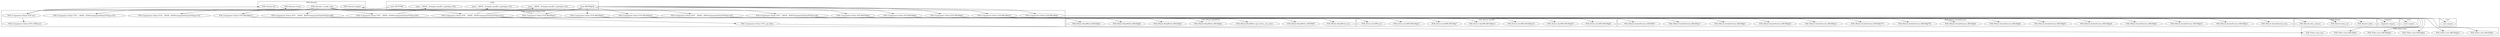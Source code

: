 digraph {
graph [overlap=false]
subgraph cluster_strict {
	label="strict";
	"strict::import";
}
subgraph cluster_POE_Kernel {
	label="POE::Kernel";
	"POE::Kernel::alias_remove";
	"POE::Kernel::yield";
	"POE::Kernel::alias_set";
}
subgraph cluster_Exporter {
	label="Exporter";
	"Exporter::import";
}
subgraph cluster_POE_Wheel_ReadWrite {
	label="POE::Wheel::ReadWrite";
	"POE::Wheel::ReadWrite::new";
	"POE::Wheel::ReadWrite::DESTROY";
	"POE::Wheel::ReadWrite::BEGIN@3";
	"POE::Wheel::ReadWrite::get_driver_out_octets";
	"POE::Wheel::ReadWrite::BEGIN@9";
	"POE::Wheel::ReadWrite::BEGIN@8";
	"POE::Wheel::ReadWrite::BEGIN@5";
}
subgraph cluster_POE_Session {
	label="POE::Session";
	"POE::Session::import";
	"POE::Session::create";
	"POE::Session::_invoke_state";
	"POE::Session::ID";
}
subgraph cluster_POE_Driver_SysRW {
	label="POE::Driver::SysRW";
	"POE::Driver::SysRW::BEGIN@9";
	"POE::Driver::SysRW::BEGIN@59";
	"POE::Driver::SysRW::BEGIN@121";
	"POE::Driver::SysRW::BEGIN@13";
	"POE::Driver::SysRW::BEGIN@7";
	"POE::Driver::SysRW::BEGIN@12";
	"POE::Driver::SysRW::new";
}
subgraph cluster_vars {
	label="vars";
	"vars::import";
}
subgraph cluster_POE_Filter_Line {
	label="POE::Filter::Line";
	"POE::Filter::Line::BEGIN@6";
	"POE::Filter::Line::new";
	"POE::Filter::Line::BEGIN@26";
	"POE::Filter::Line::BEGIN@3";
	"POE::Filter::Line::BEGIN@10";
	"POE::Filter::Line::BEGIN@4";
}
subgraph cluster_POE_Component_Client_TCP {
	label="POE::Component::Client::TCP";
	"POE::Component::Client::TCP::__ANON__[POE/Component/Client/TCP.pm:227]";
	"POE::Component::Client::TCP::BEGIN@16";
	"POE::Component::Client::TCP::BEGIN@13";
	"POE::Component::Client::TCP::__ANON__[POE/Component/Client/TCP.pm:149]";
	"POE::Component::Client::TCP::BEGIN@9";
	"POE::Component::Client::TCP::BEGIN@3";
	"POE::Component::Client::TCP::__ANON__[POE/Component/Client/TCP.pm:272]";
	"POE::Component::Client::TCP::BEGIN@8";
	"POE::Component::Client::TCP::BEGIN@14";
	"POE::Component::Client::TCP::new";
	"POE::Component::Client::TCP::__ANON__[POE/Component/Client/TCP.pm:152]";
	"POE::Component::Client::TCP::_get_filter";
	"POE::Component::Client::TCP::BEGIN@5";
	"POE::Component::Client::TCP::BEGIN@12";
	"POE::Component::Client::TCP::BEGIN@15";
	"POE::Component::Client::TCP::CORE:sort";
	"POE::Component::Client::TCP::__ANON__[POE/Component/Client/TCP.pm:298]";
	"POE::Component::Client::TCP::__ANON__[POE/Component/Client/TCP.pm:181]";
	"POE::Component::Client::TCP::__ANON__[POE/Component/Client/TCP.pm:263]";
}
subgraph cluster_POE_Wheel_SocketFactory {
	label="POE::Wheel::SocketFactory";
	"POE::Wheel::SocketFactory::BEGIN@8";
	"POE::Wheel::SocketFactory::BEGIN@9";
	"POE::Wheel::SocketFactory::BEGIN@702";
	"POE::Wheel::SocketFactory::BEGIN@775";
	"POE::Wheel::SocketFactory::BEGIN@12";
	"POE::Wheel::SocketFactory::BEGIN@26";
	"POE::Wheel::SocketFactory::BEGIN@3";
	"POE::Wheel::SocketFactory::BEGIN@17";
	"POE::Wheel::SocketFactory::DESTROY";
	"POE::Wheel::SocketFactory::BEGIN@11";
	"POE::Wheel::SocketFactory::new";
	"POE::Wheel::SocketFactory::BEGIN@5";
	"POE::Wheel::SocketFactory::BEGIN@24";
	"POE::Wheel::SocketFactory::BEGIN@53";
	"POE::Wheel::SocketFactory::BEGIN@25";
}
subgraph cluster_main {
	label="main";
	"main::RUNTIME";
	"main::BEGIN@20";
	"main::__ANON__[t/simple_parallel_superbig.t:138]";
	"main::__ANON__[t/simple_parallel_superbig.t:110]";
	"main::__ANON__[t/simple_parallel_superbig.t:123]";
}
"POE::Session::_invoke_state" -> "POE::Component::Client::TCP::__ANON__[POE/Component/Client/TCP.pm:149]";
"POE::Component::Client::TCP::__ANON__[POE/Component/Client/TCP.pm:227]" -> "POE::Driver::SysRW::new";
"POE::Component::Client::TCP::BEGIN@13" -> "POE::Driver::SysRW::BEGIN@12";
"main::BEGIN@20" -> "POE::Component::Client::TCP::BEGIN@15";
"main::RUNTIME" -> "POE::Component::Client::TCP::new";
"POE::Session::_invoke_state" -> "POE::Component::Client::TCP::__ANON__[POE/Component/Client/TCP.pm:263]";
"POE::Component::Client::TCP::BEGIN@3" -> "strict::import";
"POE::Component::Client::TCP::BEGIN@16" -> "POE::Wheel::SocketFactory::BEGIN@9";
"POE::Component::Client::TCP::BEGIN@13" -> "POE::Driver::SysRW::BEGIN@7";
"POE::Component::Client::TCP::BEGIN@16" -> "POE::Wheel::SocketFactory::BEGIN@24";
"POE::Component::Client::TCP::BEGIN@14" -> "POE::Filter::Line::BEGIN@4";
"POE::Component::Client::TCP::__ANON__[POE/Component/Client/TCP.pm:227]" -> "POE::Component::Client::TCP::_get_filter";
"POE::Component::Client::TCP::new" -> "POE::Session::ID";
"POE::Component::Client::TCP::BEGIN@16" -> "POE::Wheel::SocketFactory::BEGIN@5";
"POE::Component::Client::TCP::BEGIN@16" -> "POE::Wheel::SocketFactory::BEGIN@11";
"POE::Component::Client::TCP::__ANON__[POE/Component/Client/TCP.pm:149]" -> "POE::Kernel::yield";
"POE::Component::Client::TCP::new" -> "POE::Component::Client::TCP::CORE:sort";
"POE::Component::Client::TCP::new" -> "POE::Session::create";
"POE::Component::Client::TCP::__ANON__[POE/Component/Client/TCP.pm:227]" -> "POE::Wheel::ReadWrite::new";
"main::BEGIN@20" -> "POE::Component::Client::TCP::BEGIN@5";
"POE::Session::_invoke_state" -> "POE::Component::Client::TCP::__ANON__[POE/Component/Client/TCP.pm:272]";
"main::BEGIN@20" -> "POE::Component::Client::TCP::BEGIN@3";
"main::BEGIN@20" -> "POE::Component::Client::TCP::BEGIN@13";
"POE::Component::Client::TCP::BEGIN@13" -> "POE::Driver::SysRW::BEGIN@13";
"POE::Component::Client::TCP::BEGIN@14" -> "POE::Filter::Line::BEGIN@6";
"POE::Component::Client::TCP::__ANON__[POE/Component/Client/TCP.pm:298]" -> "POE::Kernel::alias_remove";
"POE::Component::Client::TCP::BEGIN@14" -> "POE::Filter::Line::BEGIN@10";
"POE::Component::Client::TCP::__ANON__[POE/Component/Client/TCP.pm:263]" -> "main::__ANON__[t/simple_parallel_superbig.t:138]";
"main::BEGIN@20" -> "POE::Component::Client::TCP::BEGIN@12";
"POE::Session::_invoke_state" -> "POE::Component::Client::TCP::__ANON__[POE/Component/Client/TCP.pm:152]";
"POE::Component::Client::TCP::BEGIN@15" -> "POE::Wheel::ReadWrite::BEGIN@8";
"POE::Component::Client::TCP::BEGIN@14" -> "POE::Filter::Line::BEGIN@3";
"POE::Session::_invoke_state" -> "POE::Component::Client::TCP::__ANON__[POE/Component/Client/TCP.pm:227]";
"main::BEGIN@20" -> "POE::Component::Client::TCP::BEGIN@16";
"POE::Component::Client::TCP::BEGIN@16" -> "POE::Wheel::SocketFactory::BEGIN@8";
"POE::Component::Client::TCP::BEGIN@14" -> "POE::Filter::Line::BEGIN@26";
"POE::Component::Client::TCP::BEGIN@15" -> "POE::Wheel::ReadWrite::BEGIN@3";
"POE::Component::Client::TCP::__ANON__[POE/Component/Client/TCP.pm:298]" -> "POE::Wheel::ReadWrite::get_driver_out_octets";
"POE::Component::Client::TCP::BEGIN@16" -> "POE::Wheel::SocketFactory::BEGIN@12";
"main::BEGIN@20" -> "POE::Component::Client::TCP::BEGIN@9";
"POE::Component::Client::TCP::BEGIN@13" -> "POE::Driver::SysRW::BEGIN@121";
"POE::Component::Client::TCP::BEGIN@16" -> "POE::Wheel::SocketFactory::BEGIN@53";
"POE::Component::Client::TCP::BEGIN@16" -> "POE::Wheel::SocketFactory::BEGIN@25";
"POE::Component::Client::TCP::BEGIN@16" -> "POE::Wheel::SocketFactory::BEGIN@775";
"POE::Component::Client::TCP::BEGIN@15" -> "POE::Wheel::ReadWrite::BEGIN@9";
"POE::Component::Client::TCP::BEGIN@16" -> "POE::Wheel::SocketFactory::BEGIN@17";
"POE::Component::Client::TCP::__ANON__[POE/Component/Client/TCP.pm:181]" -> "POE::Wheel::SocketFactory::new";
"POE::Component::Client::TCP::BEGIN@13" -> "POE::Driver::SysRW::BEGIN@59";
"POE::Component::Client::TCP::__ANON__[POE/Component/Client/TCP.pm:227]" -> "POE::Wheel::SocketFactory::DESTROY";
"POE::Component::Client::TCP::BEGIN@15" -> "POE::Wheel::ReadWrite::BEGIN@5";
"POE::Component::Client::TCP::BEGIN@13" -> "POE::Driver::SysRW::BEGIN@9";
"POE::Component::Client::TCP::BEGIN@16" -> "POE::Wheel::SocketFactory::BEGIN@702";
"POE::Session::_invoke_state" -> "POE::Component::Client::TCP::__ANON__[POE/Component/Client/TCP.pm:298]";
"POE::Component::Client::TCP::__ANON__[POE/Component/Client/TCP.pm:149]" -> "POE::Kernel::alias_set";
"POE::Component::Client::TCP::__ANON__[POE/Component/Client/TCP.pm:181]" -> "POE::Kernel::alias_set";
"POE::Component::Client::TCP::__ANON__[POE/Component/Client/TCP.pm:298]" -> "POE::Wheel::ReadWrite::DESTROY";
"POE::Component::Client::TCP::BEGIN@12" -> "POE::Session::import";
"POE::Component::Client::TCP::__ANON__[POE/Component/Client/TCP.pm:227]" -> "main::__ANON__[t/simple_parallel_superbig.t:110]";
"main::BEGIN@20" -> "POE::Component::Client::TCP::BEGIN@8";
"main::BEGIN@20" -> "POE::Component::Client::TCP::BEGIN@14";
"POE::Component::Client::TCP::BEGIN@5" -> "vars::import";
"POE::Component::Client::TCP::BEGIN@16" -> "POE::Wheel::SocketFactory::BEGIN@26";
"POE::Component::Client::TCP::BEGIN@8" -> "Exporter::import";
"POE::Component::Client::TCP::BEGIN@9" -> "Exporter::import";
"POE::Component::Client::TCP::__ANON__[POE/Component/Client/TCP.pm:227]" -> "main::__ANON__[t/simple_parallel_superbig.t:123]";
"POE::Component::Client::TCP::_get_filter" -> "POE::Filter::Line::new";
"POE::Session::_invoke_state" -> "POE::Component::Client::TCP::__ANON__[POE/Component/Client/TCP.pm:181]";
"POE::Component::Client::TCP::BEGIN@16" -> "POE::Wheel::SocketFactory::BEGIN@3";
}
